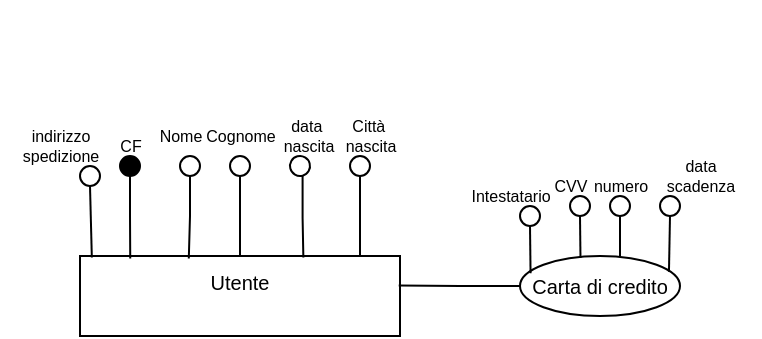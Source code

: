 <mxfile version="27.0.3">
  <diagram name="Pagina-1" id="usUCFi6DxspMPbo-lQXI">
    <mxGraphModel dx="339" dy="1345" grid="1" gridSize="10" guides="1" tooltips="1" connect="1" arrows="1" fold="1" page="1" pageScale="1" pageWidth="827" pageHeight="1169" math="0" shadow="0">
      <root>
        <mxCell id="0" />
        <mxCell id="1" parent="0" />
        <mxCell id="DfsBpMTSNot1hdR4ryCK-69" value="&lt;font style=&quot;font-size: 10px;&quot;&gt;Utente&lt;/font&gt;&lt;div&gt;&lt;br&gt;&lt;/div&gt;" style="whiteSpace=wrap;html=1;align=center;" parent="1" vertex="1">
          <mxGeometry x="300" y="-775" width="160" height="40" as="geometry" />
        </mxCell>
        <mxCell id="DfsBpMTSNot1hdR4ryCK-70" value="" style="ellipse;whiteSpace=wrap;html=1;aspect=fixed;fillStyle=dots;fillColor=#000000;strokeColor=default;gradientColor=default;fontSize=7;" parent="1" vertex="1">
          <mxGeometry x="320" y="-825" width="10" height="10" as="geometry" />
        </mxCell>
        <mxCell id="DfsBpMTSNot1hdR4ryCK-72" style="edgeStyle=orthogonalEdgeStyle;rounded=0;orthogonalLoop=1;jettySize=auto;html=1;entryX=0.5;entryY=0;entryDx=0;entryDy=0;entryPerimeter=0;" parent="1" edge="1">
          <mxGeometry relative="1" as="geometry">
            <mxPoint x="340" y="-895" as="sourcePoint" />
            <mxPoint x="340" y="-895" as="targetPoint" />
          </mxGeometry>
        </mxCell>
        <mxCell id="DfsBpMTSNot1hdR4ryCK-73" value="CF" style="text;html=1;align=center;verticalAlign=middle;resizable=0;points=[];autosize=1;strokeColor=none;fillColor=none;fontSize=8;" parent="1" vertex="1">
          <mxGeometry x="310" y="-840" width="30" height="20" as="geometry" />
        </mxCell>
        <mxCell id="fLqE_BKMh8jkdIb5-T4V-6" style="edgeStyle=orthogonalEdgeStyle;shape=connector;rounded=0;orthogonalLoop=1;jettySize=auto;html=1;exitX=0.5;exitY=1;exitDx=0;exitDy=0;entryX=0.5;entryY=0;entryDx=0;entryDy=0;strokeColor=default;align=center;verticalAlign=middle;fontFamily=Helvetica;fontSize=11;fontColor=default;labelBackgroundColor=default;startFill=0;endArrow=none;" parent="1" source="DfsBpMTSNot1hdR4ryCK-74" target="DfsBpMTSNot1hdR4ryCK-69" edge="1">
          <mxGeometry relative="1" as="geometry" />
        </mxCell>
        <mxCell id="DfsBpMTSNot1hdR4ryCK-74" value="" style="ellipse;whiteSpace=wrap;html=1;aspect=fixed;" parent="1" vertex="1">
          <mxGeometry x="375" y="-825" width="10" height="10" as="geometry" />
        </mxCell>
        <mxCell id="DfsBpMTSNot1hdR4ryCK-75" value="" style="ellipse;whiteSpace=wrap;html=1;aspect=fixed;rotation=-15;direction=south;" parent="1" vertex="1">
          <mxGeometry x="405" y="-825" width="10" height="10" as="geometry" />
        </mxCell>
        <mxCell id="DfsBpMTSNot1hdR4ryCK-76" value="" style="ellipse;whiteSpace=wrap;html=1;aspect=fixed;" parent="1" vertex="1">
          <mxGeometry x="350" y="-825" width="10" height="10" as="geometry" />
        </mxCell>
        <mxCell id="DfsBpMTSNot1hdR4ryCK-77" value="" style="ellipse;whiteSpace=wrap;html=1;aspect=fixed;" parent="1" vertex="1">
          <mxGeometry x="435" y="-825" width="10" height="10" as="geometry" />
        </mxCell>
        <mxCell id="DfsBpMTSNot1hdR4ryCK-79" value="&lt;font&gt;Nome&lt;/font&gt;&lt;div&gt;&lt;br&gt;&lt;/div&gt;" style="text;html=1;align=center;verticalAlign=middle;resizable=0;points=[];autosize=1;strokeColor=none;fillColor=none;imageHeight=8;fontSize=8;" parent="1" vertex="1">
          <mxGeometry x="330" y="-845" width="40" height="30" as="geometry" />
        </mxCell>
        <mxCell id="DfsBpMTSNot1hdR4ryCK-80" value="Cognome&lt;div&gt;&lt;br&gt;&lt;/div&gt;" style="text;html=1;align=center;verticalAlign=middle;resizable=0;points=[];autosize=1;strokeColor=none;fillColor=none;fontSize=8;" parent="1" vertex="1">
          <mxGeometry x="350" y="-845" width="60" height="30" as="geometry" />
        </mxCell>
        <mxCell id="DfsBpMTSNot1hdR4ryCK-82" value="&lt;font&gt;data&amp;nbsp;&lt;br&gt;nascita&lt;/font&gt;" style="text;html=1;align=center;verticalAlign=middle;resizable=0;points=[];autosize=1;strokeColor=none;fillColor=none;fontSize=8;" parent="1" vertex="1">
          <mxGeometry x="389" y="-850" width="50" height="30" as="geometry" />
        </mxCell>
        <mxCell id="DfsBpMTSNot1hdR4ryCK-84" value="&lt;font&gt;Città&amp;nbsp;&lt;br&gt;nascita&lt;/font&gt;&lt;div&gt;&lt;br&gt;&lt;/div&gt;" style="text;html=1;align=center;verticalAlign=middle;resizable=0;points=[];autosize=1;strokeColor=none;fillColor=none;fontSize=8;" parent="1" vertex="1">
          <mxGeometry x="420" y="-850" width="50" height="40" as="geometry" />
        </mxCell>
        <mxCell id="DfsBpMTSNot1hdR4ryCK-86" value="&lt;font style=&quot;font-size: 10px;&quot;&gt;Carta di credito&lt;/font&gt;" style="ellipse;whiteSpace=wrap;html=1;align=center;" parent="1" vertex="1">
          <mxGeometry x="520" y="-775" width="80" height="30" as="geometry" />
        </mxCell>
        <mxCell id="DfsBpMTSNot1hdR4ryCK-88" value="" style="ellipse;whiteSpace=wrap;html=1;aspect=fixed;" parent="1" vertex="1">
          <mxGeometry x="545" y="-805" width="10" height="10" as="geometry" />
        </mxCell>
        <mxCell id="DfsBpMTSNot1hdR4ryCK-89" value="" style="ellipse;whiteSpace=wrap;html=1;aspect=fixed;" parent="1" vertex="1">
          <mxGeometry x="590" y="-805" width="10" height="10" as="geometry" />
        </mxCell>
        <mxCell id="DfsBpMTSNot1hdR4ryCK-90" value="" style="ellipse;whiteSpace=wrap;html=1;aspect=fixed;fontSize=7;" parent="1" vertex="1">
          <mxGeometry x="520" y="-800" width="10" height="10" as="geometry" />
        </mxCell>
        <mxCell id="DfsBpMTSNot1hdR4ryCK-91" value="" style="ellipse;whiteSpace=wrap;html=1;aspect=fixed;fontSize=7;" parent="1" vertex="1">
          <mxGeometry x="565" y="-805" width="10" height="10" as="geometry" />
        </mxCell>
        <mxCell id="DfsBpMTSNot1hdR4ryCK-93" value="Intestatario" style="text;html=1;align=center;verticalAlign=middle;resizable=0;points=[];autosize=1;strokeColor=none;fillColor=none;fontSize=8;" parent="1" vertex="1">
          <mxGeometry x="485" y="-815" width="60" height="20" as="geometry" />
        </mxCell>
        <mxCell id="DfsBpMTSNot1hdR4ryCK-94" value="CVV" style="text;html=1;align=center;verticalAlign=middle;resizable=0;points=[];autosize=1;strokeColor=none;fillColor=none;fontSize=8;" parent="1" vertex="1">
          <mxGeometry x="525" y="-820" width="40" height="20" as="geometry" />
        </mxCell>
        <mxCell id="DfsBpMTSNot1hdR4ryCK-96" value="&lt;font&gt;numero&lt;/font&gt;" style="text;html=1;align=center;verticalAlign=middle;resizable=0;points=[];autosize=1;strokeColor=none;fillColor=none;fontSize=8;horizontal=1;" parent="1" vertex="1">
          <mxGeometry x="545" y="-820" width="50" height="20" as="geometry" />
        </mxCell>
        <mxCell id="DfsBpMTSNot1hdR4ryCK-97" value="&lt;font&gt;data&lt;br&gt;scadenza&lt;/font&gt;" style="text;html=1;align=center;verticalAlign=middle;resizable=0;points=[];autosize=1;strokeColor=none;fillColor=none;fontSize=8;" parent="1" vertex="1">
          <mxGeometry x="580" y="-830" width="60" height="30" as="geometry" />
        </mxCell>
        <mxCell id="DfsBpMTSNot1hdR4ryCK-100" value="" style="ellipse;whiteSpace=wrap;html=1;aspect=fixed;" parent="1" vertex="1">
          <mxGeometry x="300" y="-820" width="10" height="10" as="geometry" />
        </mxCell>
        <mxCell id="DfsBpMTSNot1hdR4ryCK-102" value="indirizzo&lt;div&gt;spedizione&lt;/div&gt;" style="text;html=1;align=center;verticalAlign=middle;resizable=0;points=[];autosize=1;strokeColor=none;fillColor=none;fontSize=8;" parent="1" vertex="1">
          <mxGeometry x="260" y="-845" width="60" height="30" as="geometry" />
        </mxCell>
        <mxCell id="fLqE_BKMh8jkdIb5-T4V-8" style="edgeStyle=orthogonalEdgeStyle;shape=connector;rounded=0;orthogonalLoop=1;jettySize=auto;html=1;exitX=0.5;exitY=1;exitDx=0;exitDy=0;entryX=0.037;entryY=0.018;entryDx=0;entryDy=0;entryPerimeter=0;strokeColor=default;align=center;verticalAlign=middle;fontFamily=Helvetica;fontSize=11;fontColor=default;labelBackgroundColor=default;startFill=0;endArrow=none;" parent="1" source="DfsBpMTSNot1hdR4ryCK-100" target="DfsBpMTSNot1hdR4ryCK-69" edge="1">
          <mxGeometry relative="1" as="geometry" />
        </mxCell>
        <mxCell id="fLqE_BKMh8jkdIb5-T4V-9" style="edgeStyle=orthogonalEdgeStyle;shape=connector;rounded=0;orthogonalLoop=1;jettySize=auto;html=1;exitX=0.5;exitY=1;exitDx=0;exitDy=0;entryX=0.157;entryY=0.032;entryDx=0;entryDy=0;entryPerimeter=0;strokeColor=default;align=center;verticalAlign=middle;fontFamily=Helvetica;fontSize=11;fontColor=default;labelBackgroundColor=default;startFill=0;endArrow=none;" parent="1" source="DfsBpMTSNot1hdR4ryCK-70" target="DfsBpMTSNot1hdR4ryCK-69" edge="1">
          <mxGeometry relative="1" as="geometry" />
        </mxCell>
        <mxCell id="fLqE_BKMh8jkdIb5-T4V-10" style="edgeStyle=orthogonalEdgeStyle;shape=connector;rounded=0;orthogonalLoop=1;jettySize=auto;html=1;exitX=0.5;exitY=1;exitDx=0;exitDy=0;entryX=0.34;entryY=0.032;entryDx=0;entryDy=0;entryPerimeter=0;strokeColor=default;align=center;verticalAlign=middle;fontFamily=Helvetica;fontSize=11;fontColor=default;labelBackgroundColor=default;startFill=0;endArrow=none;" parent="1" source="DfsBpMTSNot1hdR4ryCK-76" target="DfsBpMTSNot1hdR4ryCK-69" edge="1">
          <mxGeometry relative="1" as="geometry" />
        </mxCell>
        <mxCell id="fLqE_BKMh8jkdIb5-T4V-13" style="edgeStyle=orthogonalEdgeStyle;shape=connector;rounded=0;orthogonalLoop=1;jettySize=auto;html=1;exitX=1;exitY=0.5;exitDx=0;exitDy=0;entryX=0.698;entryY=0.018;entryDx=0;entryDy=0;entryPerimeter=0;strokeColor=default;align=center;verticalAlign=middle;fontFamily=Helvetica;fontSize=11;fontColor=default;labelBackgroundColor=default;startFill=0;endArrow=none;" parent="1" source="DfsBpMTSNot1hdR4ryCK-75" target="DfsBpMTSNot1hdR4ryCK-69" edge="1">
          <mxGeometry relative="1" as="geometry" />
        </mxCell>
        <mxCell id="fLqE_BKMh8jkdIb5-T4V-15" style="edgeStyle=orthogonalEdgeStyle;shape=connector;rounded=0;orthogonalLoop=1;jettySize=auto;html=1;exitX=0.5;exitY=1;exitDx=0;exitDy=0;entryX=0.875;entryY=-0.001;entryDx=0;entryDy=0;entryPerimeter=0;strokeColor=default;align=center;verticalAlign=middle;fontFamily=Helvetica;fontSize=11;fontColor=default;labelBackgroundColor=default;startFill=0;endArrow=none;" parent="1" source="DfsBpMTSNot1hdR4ryCK-77" target="DfsBpMTSNot1hdR4ryCK-69" edge="1">
          <mxGeometry relative="1" as="geometry" />
        </mxCell>
        <mxCell id="mZfasp18mzQJfAqXw7ZN-2" style="edgeStyle=orthogonalEdgeStyle;rounded=0;orthogonalLoop=1;jettySize=auto;html=1;exitX=0;exitY=0.5;exitDx=0;exitDy=0;entryX=0.996;entryY=0.369;entryDx=0;entryDy=0;entryPerimeter=0;endArrow=none;startFill=0;" edge="1" parent="1" source="DfsBpMTSNot1hdR4ryCK-86" target="DfsBpMTSNot1hdR4ryCK-69">
          <mxGeometry relative="1" as="geometry" />
        </mxCell>
        <mxCell id="mZfasp18mzQJfAqXw7ZN-3" style="edgeStyle=orthogonalEdgeStyle;rounded=0;orthogonalLoop=1;jettySize=auto;html=1;exitX=0.5;exitY=1;exitDx=0;exitDy=0;entryX=0.066;entryY=0.287;entryDx=0;entryDy=0;entryPerimeter=0;endArrow=none;startFill=0;" edge="1" parent="1" source="DfsBpMTSNot1hdR4ryCK-90" target="DfsBpMTSNot1hdR4ryCK-86">
          <mxGeometry relative="1" as="geometry" />
        </mxCell>
        <mxCell id="mZfasp18mzQJfAqXw7ZN-4" style="edgeStyle=orthogonalEdgeStyle;shape=connector;rounded=0;orthogonalLoop=1;jettySize=auto;html=1;exitX=0.5;exitY=1;exitDx=0;exitDy=0;entryX=0.378;entryY=0.033;entryDx=0;entryDy=0;entryPerimeter=0;strokeColor=default;align=center;verticalAlign=middle;fontFamily=Helvetica;fontSize=11;fontColor=default;labelBackgroundColor=default;startFill=0;endArrow=none;" edge="1" parent="1" source="DfsBpMTSNot1hdR4ryCK-88" target="DfsBpMTSNot1hdR4ryCK-86">
          <mxGeometry relative="1" as="geometry" />
        </mxCell>
        <mxCell id="mZfasp18mzQJfAqXw7ZN-5" style="edgeStyle=orthogonalEdgeStyle;shape=connector;rounded=0;orthogonalLoop=1;jettySize=auto;html=1;exitX=0.5;exitY=1;exitDx=0;exitDy=0;entryX=0.625;entryY=0.009;entryDx=0;entryDy=0;entryPerimeter=0;strokeColor=default;align=center;verticalAlign=middle;fontFamily=Helvetica;fontSize=11;fontColor=default;labelBackgroundColor=default;startFill=0;endArrow=none;" edge="1" parent="1" source="DfsBpMTSNot1hdR4ryCK-91" target="DfsBpMTSNot1hdR4ryCK-86">
          <mxGeometry relative="1" as="geometry" />
        </mxCell>
        <mxCell id="mZfasp18mzQJfAqXw7ZN-6" style="edgeStyle=orthogonalEdgeStyle;shape=connector;rounded=0;orthogonalLoop=1;jettySize=auto;html=1;exitX=0.5;exitY=1;exitDx=0;exitDy=0;entryX=0.931;entryY=0.264;entryDx=0;entryDy=0;entryPerimeter=0;strokeColor=default;align=center;verticalAlign=middle;fontFamily=Helvetica;fontSize=11;fontColor=default;labelBackgroundColor=default;startFill=0;endArrow=none;" edge="1" parent="1" source="DfsBpMTSNot1hdR4ryCK-89" target="DfsBpMTSNot1hdR4ryCK-86">
          <mxGeometry relative="1" as="geometry" />
        </mxCell>
      </root>
    </mxGraphModel>
  </diagram>
</mxfile>
